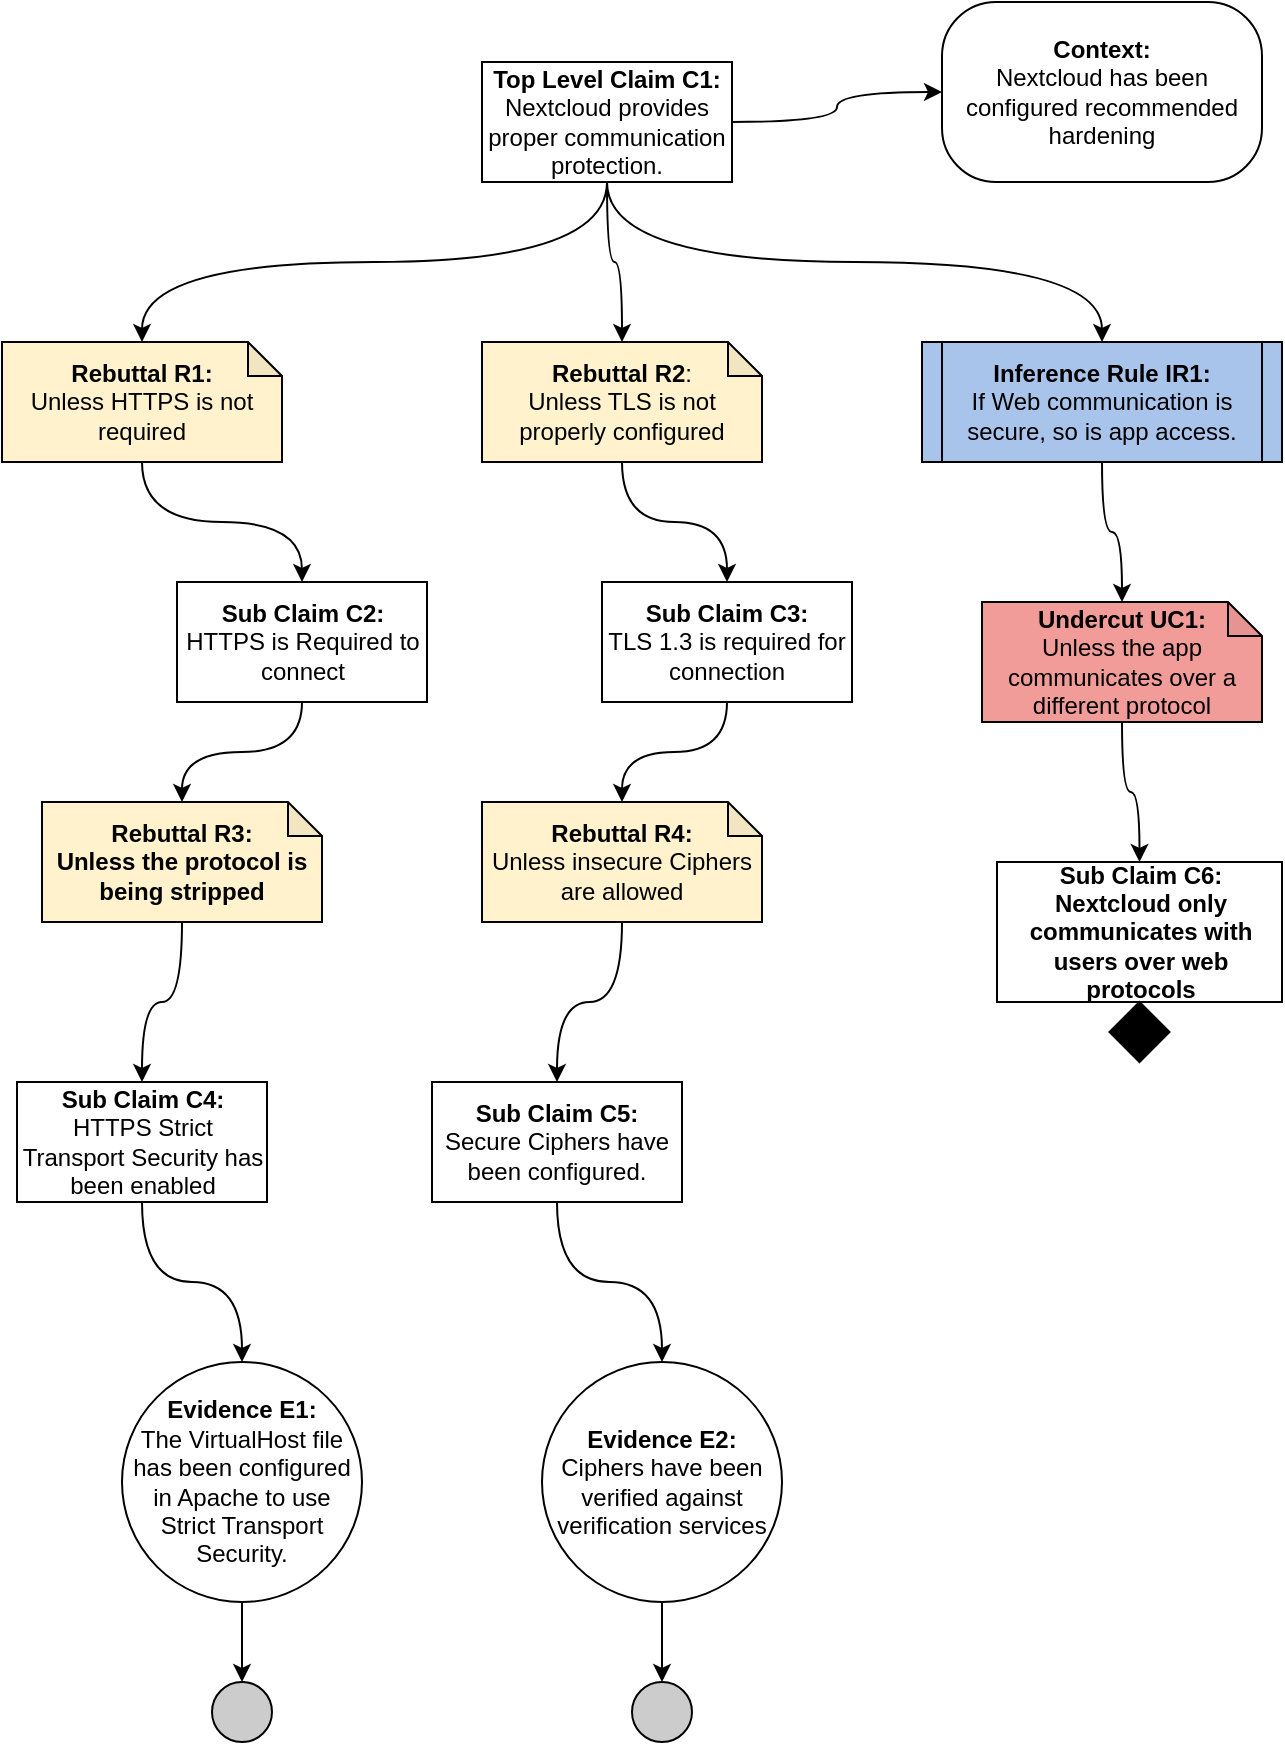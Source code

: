 <mxfile version="22.0.0" type="device">
  <diagram id="2RAkf9iS2bYrb-5zrusB" name="Page-1">
    <mxGraphModel dx="1434" dy="760" grid="1" gridSize="10" guides="1" tooltips="1" connect="1" arrows="1" fold="1" page="1" pageScale="1" pageWidth="850" pageHeight="1100" math="0" shadow="0">
      <root>
        <mxCell id="0" />
        <mxCell id="1" parent="0" />
        <mxCell id="V42Uoq7RvH6Dob9uq_5v-13" style="edgeStyle=orthogonalEdgeStyle;rounded=0;orthogonalLoop=1;jettySize=auto;html=1;curved=1;exitX=0.5;exitY=1;exitDx=0;exitDy=0;" edge="1" parent="1" source="V42Uoq7RvH6Dob9uq_5v-11" target="V42Uoq7RvH6Dob9uq_5v-12">
          <mxGeometry relative="1" as="geometry" />
        </mxCell>
        <mxCell id="V42Uoq7RvH6Dob9uq_5v-15" style="edgeStyle=orthogonalEdgeStyle;rounded=0;orthogonalLoop=1;jettySize=auto;html=1;entryX=0;entryY=0.5;entryDx=0;entryDy=0;curved=1;" edge="1" parent="1" source="V42Uoq7RvH6Dob9uq_5v-11" target="V42Uoq7RvH6Dob9uq_5v-14">
          <mxGeometry relative="1" as="geometry" />
        </mxCell>
        <mxCell id="V42Uoq7RvH6Dob9uq_5v-20" style="edgeStyle=orthogonalEdgeStyle;rounded=0;orthogonalLoop=1;jettySize=auto;html=1;curved=1;exitX=0.5;exitY=1;exitDx=0;exitDy=0;" edge="1" parent="1" source="V42Uoq7RvH6Dob9uq_5v-11" target="V42Uoq7RvH6Dob9uq_5v-18">
          <mxGeometry relative="1" as="geometry" />
        </mxCell>
        <mxCell id="V42Uoq7RvH6Dob9uq_5v-38" style="edgeStyle=orthogonalEdgeStyle;rounded=0;orthogonalLoop=1;jettySize=auto;html=1;curved=1;exitX=0.5;exitY=1;exitDx=0;exitDy=0;" edge="1" parent="1" source="V42Uoq7RvH6Dob9uq_5v-11" target="V42Uoq7RvH6Dob9uq_5v-37">
          <mxGeometry relative="1" as="geometry" />
        </mxCell>
        <mxCell id="V42Uoq7RvH6Dob9uq_5v-11" value="&lt;b&gt;Top Level Claim C1:&lt;/b&gt;&lt;br&gt;Nextcloud provides proper communication protection.&lt;b&gt;&lt;br&gt;&lt;/b&gt;" style="rounded=0;whiteSpace=wrap;html=1;" vertex="1" parent="1">
          <mxGeometry x="345" y="70" width="125" height="60" as="geometry" />
        </mxCell>
        <mxCell id="V42Uoq7RvH6Dob9uq_5v-17" style="edgeStyle=orthogonalEdgeStyle;rounded=0;orthogonalLoop=1;jettySize=auto;html=1;entryX=0.5;entryY=0;entryDx=0;entryDy=0;curved=1;" edge="1" parent="1" source="V42Uoq7RvH6Dob9uq_5v-12" target="V42Uoq7RvH6Dob9uq_5v-46">
          <mxGeometry relative="1" as="geometry">
            <mxPoint x="245" y="330" as="targetPoint" />
          </mxGeometry>
        </mxCell>
        <mxCell id="V42Uoq7RvH6Dob9uq_5v-12" value="&lt;b&gt;Rebuttal R1:&lt;/b&gt;&lt;br&gt;Unless HTTPS is not required" style="shape=note;whiteSpace=wrap;html=1;backgroundOutline=1;darkOpacity=0.05;size=17;fillColor=#FFF2CC;" vertex="1" parent="1">
          <mxGeometry x="105" y="210" width="140" height="60" as="geometry" />
        </mxCell>
        <mxCell id="V42Uoq7RvH6Dob9uq_5v-14" value="&lt;b&gt;Context:&lt;/b&gt;&lt;br&gt;Nextcloud has been configured recommended hardening" style="rounded=1;whiteSpace=wrap;html=1;arcSize=30;" vertex="1" parent="1">
          <mxGeometry x="575" y="40" width="160" height="90" as="geometry" />
        </mxCell>
        <mxCell id="V42Uoq7RvH6Dob9uq_5v-32" style="edgeStyle=orthogonalEdgeStyle;rounded=0;orthogonalLoop=1;jettySize=auto;html=1;curved=1;exitX=0.5;exitY=1;exitDx=0;exitDy=0;" edge="1" parent="1" source="V42Uoq7RvH6Dob9uq_5v-46" target="V42Uoq7RvH6Dob9uq_5v-26">
          <mxGeometry relative="1" as="geometry">
            <mxPoint x="245" y="390" as="sourcePoint" />
          </mxGeometry>
        </mxCell>
        <mxCell id="V42Uoq7RvH6Dob9uq_5v-22" style="edgeStyle=orthogonalEdgeStyle;rounded=0;orthogonalLoop=1;jettySize=auto;html=1;curved=1;entryX=0.5;entryY=0;entryDx=0;entryDy=0;" edge="1" parent="1" source="V42Uoq7RvH6Dob9uq_5v-18" target="V42Uoq7RvH6Dob9uq_5v-45">
          <mxGeometry relative="1" as="geometry">
            <mxPoint x="465" y="330" as="targetPoint" />
          </mxGeometry>
        </mxCell>
        <mxCell id="V42Uoq7RvH6Dob9uq_5v-18" value="&lt;b&gt;Rebuttal R2&lt;/b&gt;:&lt;br&gt;Unless TLS is not properly configured" style="shape=note;whiteSpace=wrap;html=1;backgroundOutline=1;darkOpacity=0.05;size=17;fillColor=#FFF2CC;" vertex="1" parent="1">
          <mxGeometry x="345" y="210" width="140" height="60" as="geometry" />
        </mxCell>
        <mxCell id="V42Uoq7RvH6Dob9uq_5v-30" style="edgeStyle=orthogonalEdgeStyle;rounded=0;orthogonalLoop=1;jettySize=auto;html=1;curved=1;exitX=0.5;exitY=1;exitDx=0;exitDy=0;" edge="1" parent="1" source="V42Uoq7RvH6Dob9uq_5v-45" target="V42Uoq7RvH6Dob9uq_5v-25">
          <mxGeometry relative="1" as="geometry">
            <mxPoint x="465" y="390" as="sourcePoint" />
          </mxGeometry>
        </mxCell>
        <mxCell id="V42Uoq7RvH6Dob9uq_5v-31" style="edgeStyle=orthogonalEdgeStyle;rounded=0;orthogonalLoop=1;jettySize=auto;html=1;curved=1;entryX=0.5;entryY=0;entryDx=0;entryDy=0;" edge="1" parent="1" source="V42Uoq7RvH6Dob9uq_5v-25" target="V42Uoq7RvH6Dob9uq_5v-47">
          <mxGeometry relative="1" as="geometry" />
        </mxCell>
        <mxCell id="V42Uoq7RvH6Dob9uq_5v-25" value="&lt;b&gt;Rebuttal R4:&lt;br&gt;&lt;/b&gt;Unless insecure Ciphers are allowed" style="shape=note;whiteSpace=wrap;html=1;backgroundOutline=1;darkOpacity=0.05;size=17;fillColor=#FFF2CC;" vertex="1" parent="1">
          <mxGeometry x="345" y="440" width="140" height="60" as="geometry" />
        </mxCell>
        <mxCell id="V42Uoq7RvH6Dob9uq_5v-34" style="edgeStyle=orthogonalEdgeStyle;rounded=0;orthogonalLoop=1;jettySize=auto;html=1;curved=1;entryX=0.5;entryY=0;entryDx=0;entryDy=0;" edge="1" parent="1" source="V42Uoq7RvH6Dob9uq_5v-26" target="V42Uoq7RvH6Dob9uq_5v-48">
          <mxGeometry relative="1" as="geometry" />
        </mxCell>
        <mxCell id="V42Uoq7RvH6Dob9uq_5v-26" value="&lt;b&gt;Rebuttal R3:&lt;br&gt;Unless the protocol is being stripped&lt;br&gt;&lt;/b&gt;" style="shape=note;whiteSpace=wrap;html=1;backgroundOutline=1;darkOpacity=0.05;size=17;fillColor=#FFF2CC;" vertex="1" parent="1">
          <mxGeometry x="125" y="440" width="140" height="60" as="geometry" />
        </mxCell>
        <mxCell id="V42Uoq7RvH6Dob9uq_5v-29" style="edgeStyle=orthogonalEdgeStyle;rounded=0;orthogonalLoop=1;jettySize=auto;html=1;entryX=0.5;entryY=0;entryDx=0;entryDy=0;curved=1;exitX=0.5;exitY=1;exitDx=0;exitDy=0;" edge="1" parent="1" source="V42Uoq7RvH6Dob9uq_5v-47" target="V42Uoq7RvH6Dob9uq_5v-28">
          <mxGeometry relative="1" as="geometry" />
        </mxCell>
        <mxCell id="V42Uoq7RvH6Dob9uq_5v-53" style="edgeStyle=orthogonalEdgeStyle;rounded=0;orthogonalLoop=1;jettySize=auto;html=1;" edge="1" parent="1" source="V42Uoq7RvH6Dob9uq_5v-28" target="V42Uoq7RvH6Dob9uq_5v-50">
          <mxGeometry relative="1" as="geometry" />
        </mxCell>
        <mxCell id="V42Uoq7RvH6Dob9uq_5v-28" value="&lt;b&gt;Evidence E2:&lt;/b&gt;&lt;br&gt;Ciphers have been verified against verification services" style="ellipse;whiteSpace=wrap;html=1;aspect=fixed;fillColor=#ffffff;rounded=0;" vertex="1" parent="1">
          <mxGeometry x="375" y="720" width="120" height="120" as="geometry" />
        </mxCell>
        <mxCell id="V42Uoq7RvH6Dob9uq_5v-36" style="edgeStyle=orthogonalEdgeStyle;rounded=0;orthogonalLoop=1;jettySize=auto;html=1;curved=1;exitX=0.5;exitY=1;exitDx=0;exitDy=0;" edge="1" parent="1" source="V42Uoq7RvH6Dob9uq_5v-48" target="V42Uoq7RvH6Dob9uq_5v-35">
          <mxGeometry relative="1" as="geometry" />
        </mxCell>
        <mxCell id="V42Uoq7RvH6Dob9uq_5v-52" style="edgeStyle=orthogonalEdgeStyle;rounded=0;orthogonalLoop=1;jettySize=auto;html=1;" edge="1" parent="1" source="V42Uoq7RvH6Dob9uq_5v-35" target="V42Uoq7RvH6Dob9uq_5v-49">
          <mxGeometry relative="1" as="geometry" />
        </mxCell>
        <mxCell id="V42Uoq7RvH6Dob9uq_5v-35" value="&lt;b&gt;Evidence E1:&lt;/b&gt;&lt;br&gt;The VirtualHost file has been configured in Apache to use Strict Transport Security." style="ellipse;whiteSpace=wrap;html=1;aspect=fixed;fillColor=#ffffff;rounded=0;" vertex="1" parent="1">
          <mxGeometry x="165" y="720" width="120" height="120" as="geometry" />
        </mxCell>
        <mxCell id="V42Uoq7RvH6Dob9uq_5v-40" style="edgeStyle=orthogonalEdgeStyle;rounded=0;orthogonalLoop=1;jettySize=auto;html=1;curved=1;" edge="1" parent="1" source="V42Uoq7RvH6Dob9uq_5v-37" target="V42Uoq7RvH6Dob9uq_5v-39">
          <mxGeometry relative="1" as="geometry" />
        </mxCell>
        <mxCell id="V42Uoq7RvH6Dob9uq_5v-37" value="&lt;b&gt;Inference Rule IR1:&lt;/b&gt;&lt;br&gt;If Web communication is secure, so is app access." style="shape=process;whiteSpace=wrap;html=1;backgroundOutline=1;fillColor=#A9C4EB;size=0.056;" vertex="1" parent="1">
          <mxGeometry x="565" y="210" width="180" height="60" as="geometry" />
        </mxCell>
        <mxCell id="V42Uoq7RvH6Dob9uq_5v-43" style="edgeStyle=orthogonalEdgeStyle;rounded=0;orthogonalLoop=1;jettySize=auto;html=1;curved=1;" edge="1" parent="1" source="V42Uoq7RvH6Dob9uq_5v-39" target="V42Uoq7RvH6Dob9uq_5v-42">
          <mxGeometry relative="1" as="geometry" />
        </mxCell>
        <mxCell id="V42Uoq7RvH6Dob9uq_5v-39" value="&lt;b&gt;Undercut UC1:&lt;/b&gt;&lt;br&gt;Unless the app communicates over a different protocol" style="shape=note;whiteSpace=wrap;html=1;backgroundOutline=1;darkOpacity=0.05;size=17;fillColor=#F19C99;" vertex="1" parent="1">
          <mxGeometry x="595" y="340" width="140" height="60" as="geometry" />
        </mxCell>
        <mxCell id="V42Uoq7RvH6Dob9uq_5v-42" value="&lt;b&gt;Sub Claim C6:&lt;/b&gt;&lt;br&gt;&lt;b&gt;Nextcloud only communicates with users over web protocols&lt;br&gt;&lt;/b&gt;" style="rounded=0;whiteSpace=wrap;html=1;" vertex="1" parent="1">
          <mxGeometry x="602.5" y="470" width="142.5" height="70" as="geometry" />
        </mxCell>
        <mxCell id="V42Uoq7RvH6Dob9uq_5v-44" value="" style="rhombus;whiteSpace=wrap;html=1;fillColor=#000000;" vertex="1" parent="1">
          <mxGeometry x="658.75" y="540" width="30" height="30" as="geometry" />
        </mxCell>
        <mxCell id="V42Uoq7RvH6Dob9uq_5v-45" value="&lt;b style=&quot;border-color: var(--border-color);&quot;&gt;Sub Claim C3:&lt;/b&gt;&lt;br style=&quot;border-color: var(--border-color);&quot;&gt;TLS 1.3 is required for connection&lt;b&gt;&lt;br&gt;&lt;/b&gt;" style="rounded=0;whiteSpace=wrap;html=1;" vertex="1" parent="1">
          <mxGeometry x="405" y="330" width="125" height="60" as="geometry" />
        </mxCell>
        <mxCell id="V42Uoq7RvH6Dob9uq_5v-46" value="&lt;b style=&quot;border-color: var(--border-color);&quot;&gt;Sub Claim C2:&lt;/b&gt;&lt;br style=&quot;border-color: var(--border-color);&quot;&gt;HTTPS is Required to connect&lt;b&gt;&lt;br&gt;&lt;/b&gt;" style="rounded=0;whiteSpace=wrap;html=1;" vertex="1" parent="1">
          <mxGeometry x="192.5" y="330" width="125" height="60" as="geometry" />
        </mxCell>
        <mxCell id="V42Uoq7RvH6Dob9uq_5v-47" value="&lt;b style=&quot;border-color: var(--border-color);&quot;&gt;Sub Claim C5:&lt;/b&gt;&lt;br style=&quot;border-color: var(--border-color);&quot;&gt;Secure Ciphers have been configured.&lt;b&gt;&lt;br&gt;&lt;/b&gt;" style="rounded=0;whiteSpace=wrap;html=1;" vertex="1" parent="1">
          <mxGeometry x="320" y="580" width="125" height="60" as="geometry" />
        </mxCell>
        <mxCell id="V42Uoq7RvH6Dob9uq_5v-48" value="&lt;b style=&quot;border-color: var(--border-color);&quot;&gt;Sub Claim C4:&lt;/b&gt;&lt;br style=&quot;border-color: var(--border-color);&quot;&gt;HTTPS Strict Transport Security has been enabled&lt;b&gt;&lt;br&gt;&lt;/b&gt;" style="rounded=0;whiteSpace=wrap;html=1;" vertex="1" parent="1">
          <mxGeometry x="112.5" y="580" width="125" height="60" as="geometry" />
        </mxCell>
        <mxCell id="V42Uoq7RvH6Dob9uq_5v-49" value="" style="ellipse;whiteSpace=wrap;html=1;aspect=fixed;fillColor=#CCCCCC;" vertex="1" parent="1">
          <mxGeometry x="210" y="880" width="30" height="30" as="geometry" />
        </mxCell>
        <mxCell id="V42Uoq7RvH6Dob9uq_5v-50" value="" style="ellipse;whiteSpace=wrap;html=1;aspect=fixed;fillColor=#CCCCCC;" vertex="1" parent="1">
          <mxGeometry x="420" y="880" width="30" height="30" as="geometry" />
        </mxCell>
      </root>
    </mxGraphModel>
  </diagram>
</mxfile>
